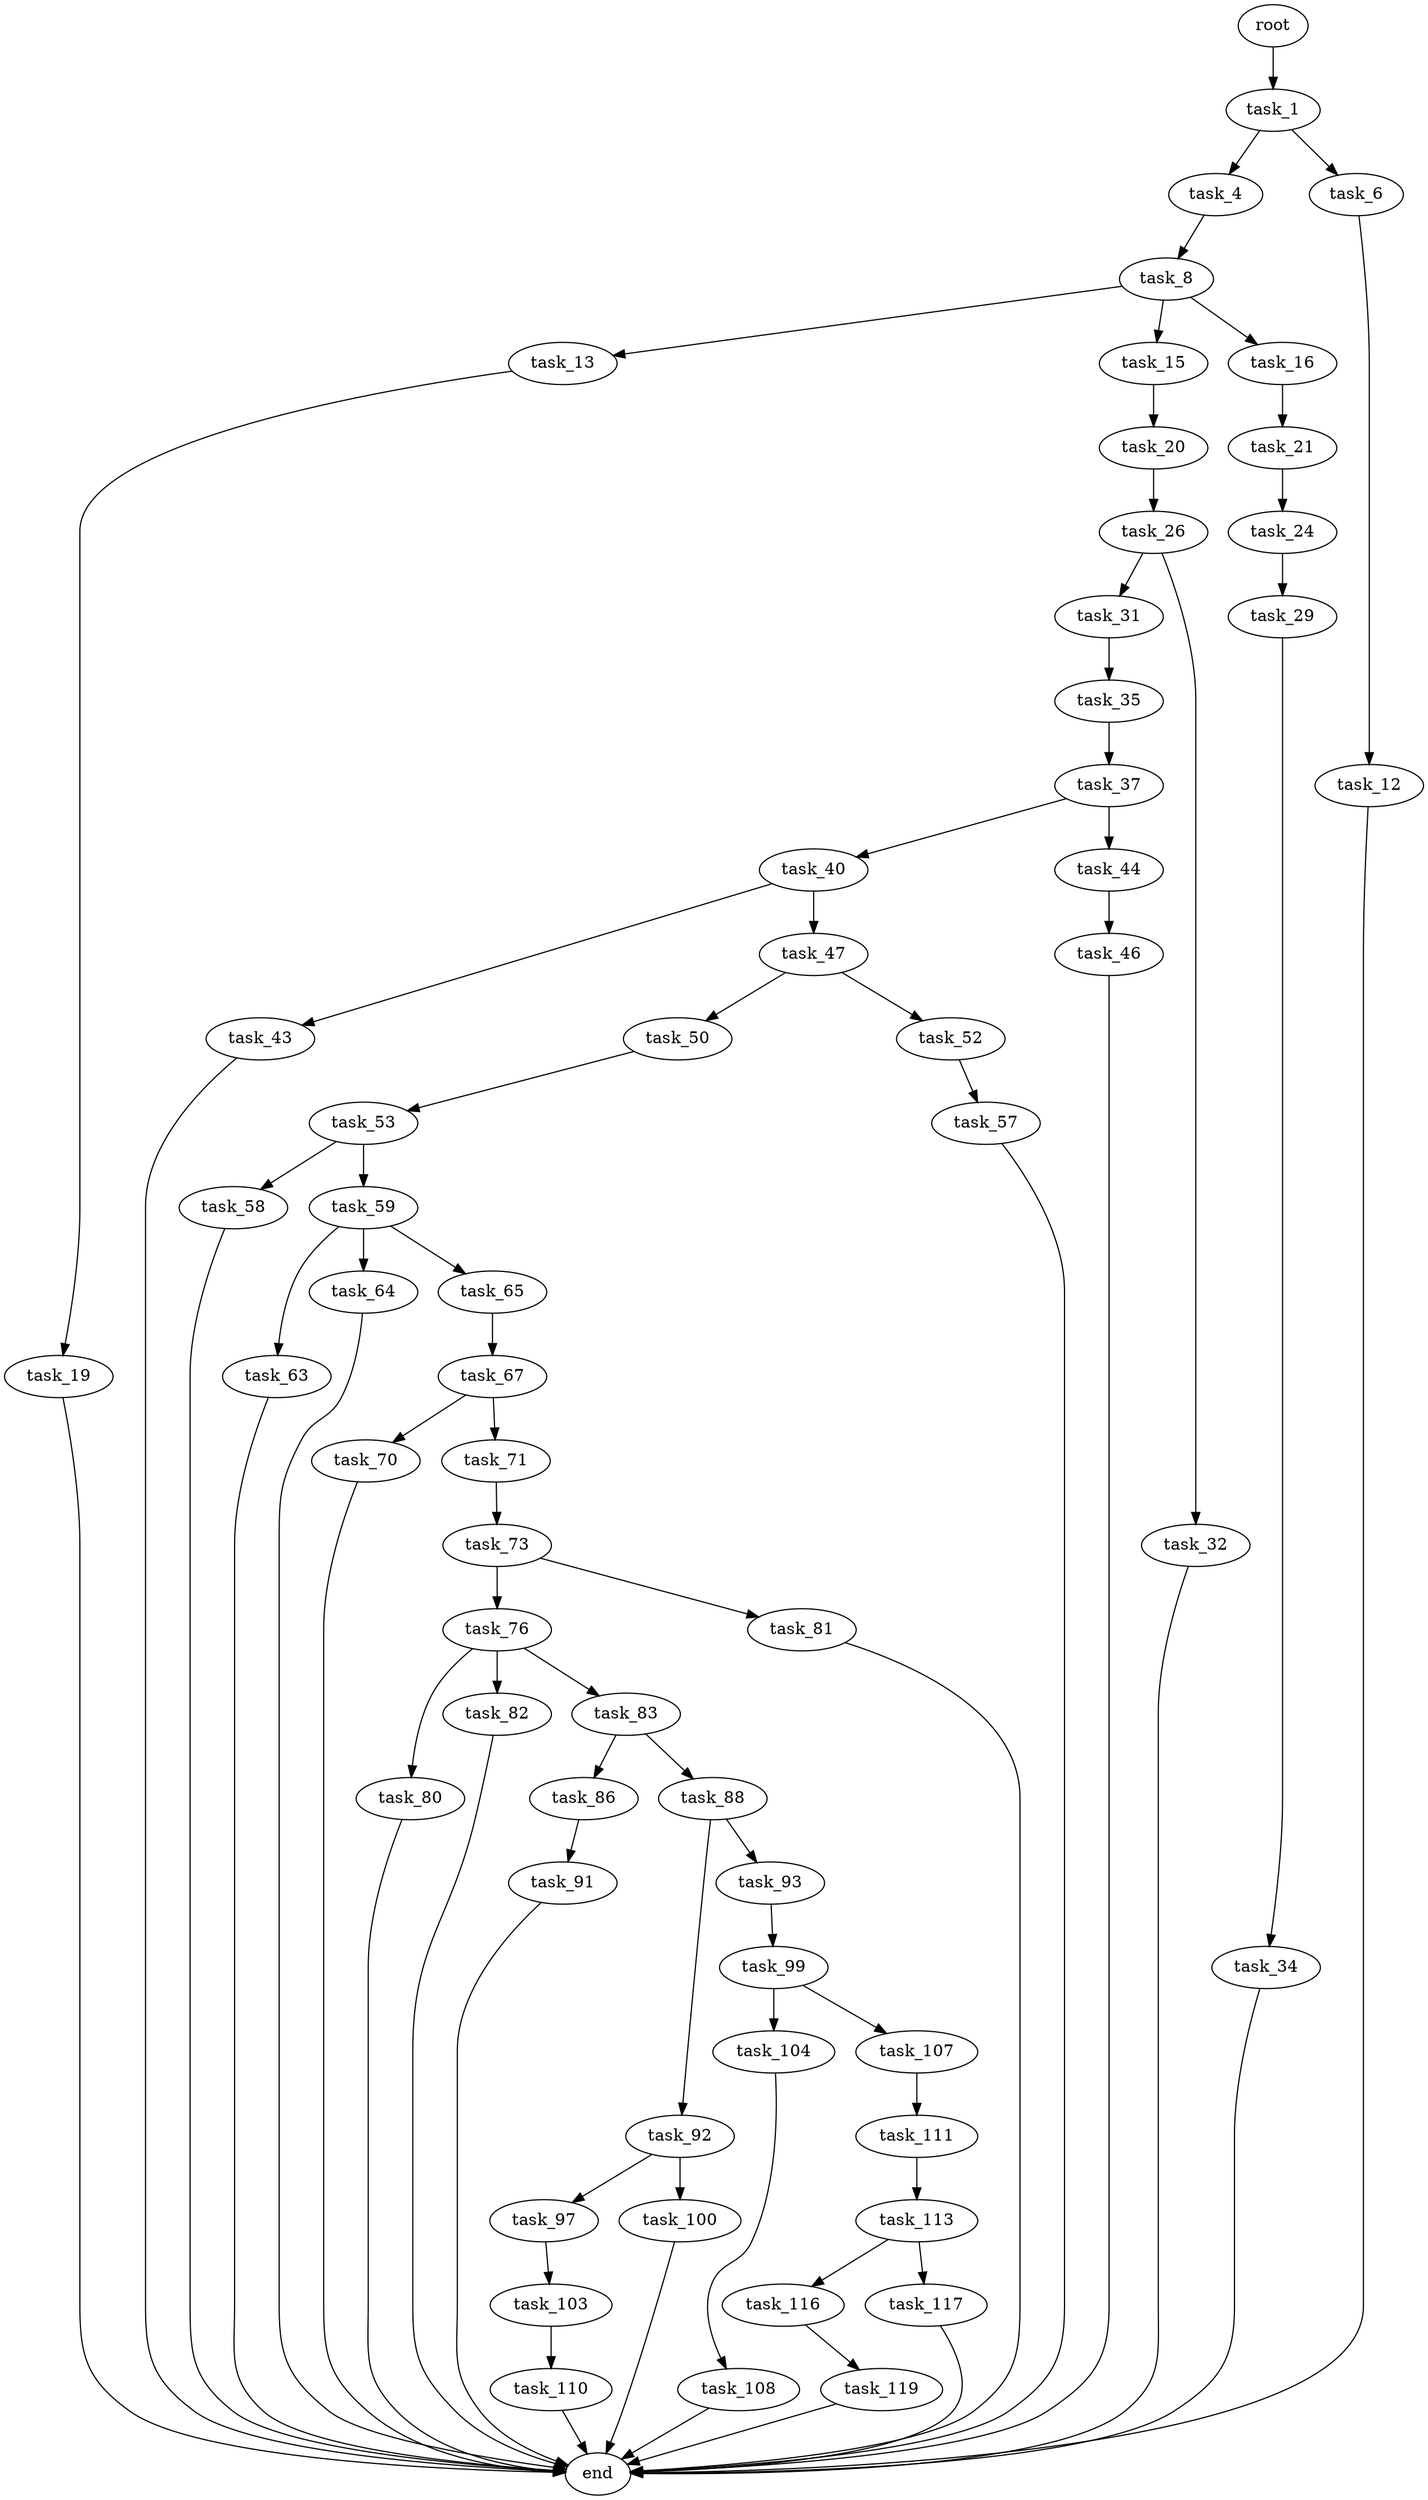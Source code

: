digraph G {
  root [size="0.000000"];
  task_1 [size="368293445632.000000"];
  task_4 [size="492888133777.000000"];
  task_6 [size="4632173839.000000"];
  task_8 [size="355212841255.000000"];
  task_12 [size="180495538992.000000"];
  task_13 [size="695374155096.000000"];
  task_15 [size="9379798236.000000"];
  task_16 [size="18207603868.000000"];
  task_19 [size="10033941754.000000"];
  task_20 [size="368293445632.000000"];
  task_21 [size="31086328833.000000"];
  task_24 [size="11939921914.000000"];
  task_26 [size="123476077040.000000"];
  task_29 [size="52159469583.000000"];
  task_31 [size="4613788930.000000"];
  task_32 [size="3010584187.000000"];
  task_34 [size="68719476736.000000"];
  task_35 [size="1251965209.000000"];
  task_37 [size="139229813403.000000"];
  task_40 [size="144599902758.000000"];
  task_43 [size="1073741824000.000000"];
  task_44 [size="134217728000.000000"];
  task_46 [size="20283535544.000000"];
  task_47 [size="46070924910.000000"];
  task_50 [size="30530038711.000000"];
  task_52 [size="782757789696.000000"];
  task_53 [size="33670219425.000000"];
  task_57 [size="1073741824000.000000"];
  task_58 [size="8589934592.000000"];
  task_59 [size="231928233984.000000"];
  task_63 [size="178113833390.000000"];
  task_64 [size="603939448329.000000"];
  task_65 [size="157574055324.000000"];
  task_67 [size="720125667.000000"];
  task_70 [size="265896207838.000000"];
  task_71 [size="77423908173.000000"];
  task_73 [size="301313091241.000000"];
  task_76 [size="639854172396.000000"];
  task_80 [size="231928233984.000000"];
  task_81 [size="10300566412.000000"];
  task_82 [size="1073741824000.000000"];
  task_83 [size="21392109389.000000"];
  task_86 [size="53090594168.000000"];
  task_88 [size="368293445632.000000"];
  task_91 [size="1825773771.000000"];
  task_92 [size="37837645871.000000"];
  task_93 [size="957341935725.000000"];
  task_97 [size="8589934592.000000"];
  task_99 [size="190037030192.000000"];
  task_100 [size="782757789696.000000"];
  task_103 [size="782757789696.000000"];
  task_104 [size="322032860823.000000"];
  task_107 [size="4721745907.000000"];
  task_108 [size="231928233984.000000"];
  task_110 [size="32653688214.000000"];
  task_111 [size="8589934592.000000"];
  task_113 [size="8589934592.000000"];
  task_116 [size="134217728000.000000"];
  task_117 [size="8589934592.000000"];
  task_119 [size="17174286875.000000"];
  end [size="0.000000"];

  root -> task_1 [size="1.000000"];
  task_1 -> task_4 [size="411041792.000000"];
  task_1 -> task_6 [size="411041792.000000"];
  task_4 -> task_8 [size="838860800.000000"];
  task_6 -> task_12 [size="411041792.000000"];
  task_8 -> task_13 [size="536870912.000000"];
  task_8 -> task_15 [size="536870912.000000"];
  task_8 -> task_16 [size="536870912.000000"];
  task_12 -> end [size="1.000000"];
  task_13 -> task_19 [size="536870912.000000"];
  task_15 -> task_20 [size="536870912.000000"];
  task_16 -> task_21 [size="838860800.000000"];
  task_19 -> end [size="1.000000"];
  task_20 -> task_26 [size="411041792.000000"];
  task_21 -> task_24 [size="679477248.000000"];
  task_24 -> task_29 [size="301989888.000000"];
  task_26 -> task_31 [size="536870912.000000"];
  task_26 -> task_32 [size="536870912.000000"];
  task_29 -> task_34 [size="838860800.000000"];
  task_31 -> task_35 [size="209715200.000000"];
  task_32 -> end [size="1.000000"];
  task_34 -> end [size="1.000000"];
  task_35 -> task_37 [size="134217728.000000"];
  task_37 -> task_40 [size="209715200.000000"];
  task_37 -> task_44 [size="209715200.000000"];
  task_40 -> task_43 [size="301989888.000000"];
  task_40 -> task_47 [size="301989888.000000"];
  task_43 -> end [size="1.000000"];
  task_44 -> task_46 [size="209715200.000000"];
  task_46 -> end [size="1.000000"];
  task_47 -> task_50 [size="838860800.000000"];
  task_47 -> task_52 [size="838860800.000000"];
  task_50 -> task_53 [size="679477248.000000"];
  task_52 -> task_57 [size="679477248.000000"];
  task_53 -> task_58 [size="838860800.000000"];
  task_53 -> task_59 [size="838860800.000000"];
  task_57 -> end [size="1.000000"];
  task_58 -> end [size="1.000000"];
  task_59 -> task_63 [size="301989888.000000"];
  task_59 -> task_64 [size="301989888.000000"];
  task_59 -> task_65 [size="301989888.000000"];
  task_63 -> end [size="1.000000"];
  task_64 -> end [size="1.000000"];
  task_65 -> task_67 [size="134217728.000000"];
  task_67 -> task_70 [size="33554432.000000"];
  task_67 -> task_71 [size="33554432.000000"];
  task_70 -> end [size="1.000000"];
  task_71 -> task_73 [size="75497472.000000"];
  task_73 -> task_76 [size="679477248.000000"];
  task_73 -> task_81 [size="679477248.000000"];
  task_76 -> task_80 [size="411041792.000000"];
  task_76 -> task_82 [size="411041792.000000"];
  task_76 -> task_83 [size="411041792.000000"];
  task_80 -> end [size="1.000000"];
  task_81 -> end [size="1.000000"];
  task_82 -> end [size="1.000000"];
  task_83 -> task_86 [size="536870912.000000"];
  task_83 -> task_88 [size="536870912.000000"];
  task_86 -> task_91 [size="838860800.000000"];
  task_88 -> task_92 [size="411041792.000000"];
  task_88 -> task_93 [size="411041792.000000"];
  task_91 -> end [size="1.000000"];
  task_92 -> task_97 [size="33554432.000000"];
  task_92 -> task_100 [size="33554432.000000"];
  task_93 -> task_99 [size="679477248.000000"];
  task_97 -> task_103 [size="33554432.000000"];
  task_99 -> task_104 [size="411041792.000000"];
  task_99 -> task_107 [size="411041792.000000"];
  task_100 -> end [size="1.000000"];
  task_103 -> task_110 [size="679477248.000000"];
  task_104 -> task_108 [size="679477248.000000"];
  task_107 -> task_111 [size="75497472.000000"];
  task_108 -> end [size="1.000000"];
  task_110 -> end [size="1.000000"];
  task_111 -> task_113 [size="33554432.000000"];
  task_113 -> task_116 [size="33554432.000000"];
  task_113 -> task_117 [size="33554432.000000"];
  task_116 -> task_119 [size="209715200.000000"];
  task_117 -> end [size="1.000000"];
  task_119 -> end [size="1.000000"];
}
